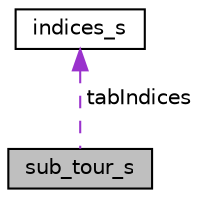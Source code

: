 digraph "sub_tour_s"
{
  edge [fontname="Helvetica",fontsize="10",labelfontname="Helvetica",labelfontsize="10"];
  node [fontname="Helvetica",fontsize="10",shape=record];
  Node1 [label="sub_tour_s",height=0.2,width=0.4,color="black", fillcolor="grey75", style="filled", fontcolor="black"];
  Node2 -> Node1 [dir="back",color="darkorchid3",fontsize="10",style="dashed",label=" tabIndices" ,fontname="Helvetica"];
  Node2 [label="indices_s",height=0.2,width=0.4,color="black", fillcolor="white", style="filled",URL="$structindices__s.html"];
}
